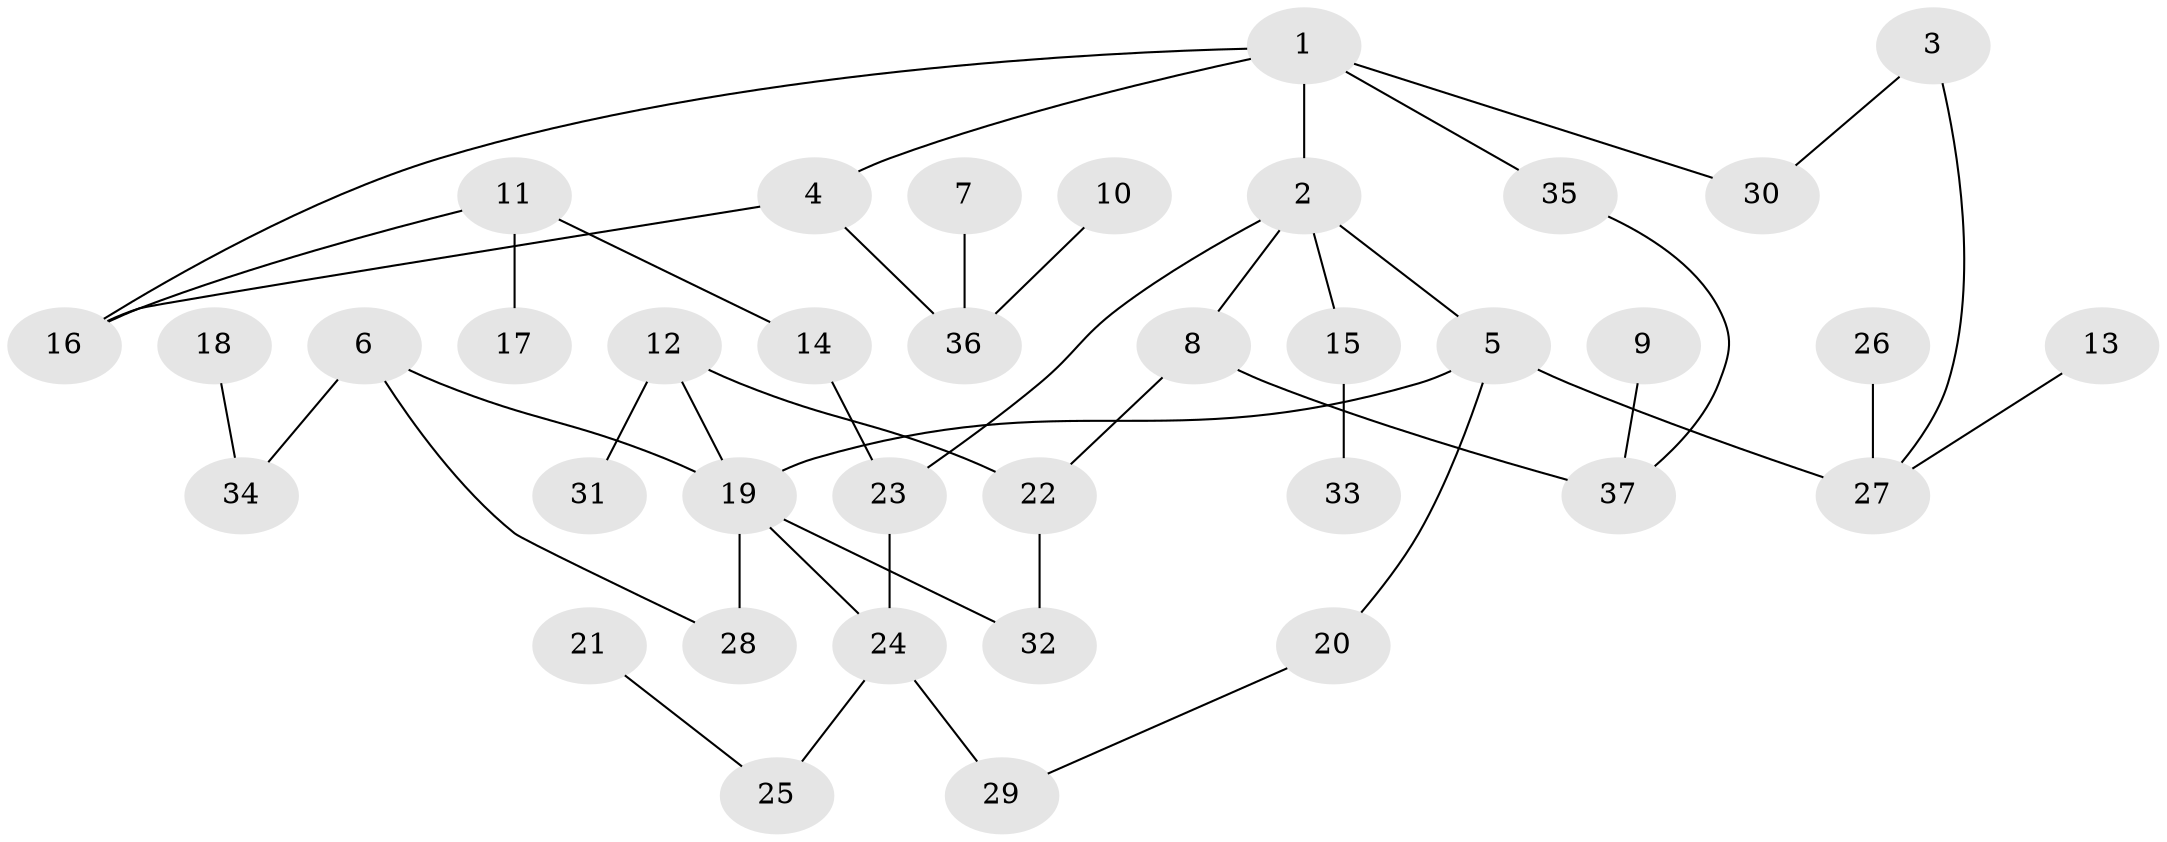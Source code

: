 // original degree distribution, {5: 0.06756756756756757, 6: 0.013513513513513514, 4: 0.12162162162162163, 8: 0.013513513513513514, 1: 0.43243243243243246, 3: 0.12162162162162163, 2: 0.22972972972972974}
// Generated by graph-tools (version 1.1) at 2025/45/03/06/25 01:45:09]
// undirected, 37 vertices, 45 edges
graph export_dot {
graph [start="1"]
  node [color=gray90,style=filled];
  1;
  2;
  3;
  4;
  5;
  6;
  7;
  8;
  9;
  10;
  11;
  12;
  13;
  14;
  15;
  16;
  17;
  18;
  19;
  20;
  21;
  22;
  23;
  24;
  25;
  26;
  27;
  28;
  29;
  30;
  31;
  32;
  33;
  34;
  35;
  36;
  37;
  1 -- 2 [weight=1.0];
  1 -- 4 [weight=1.0];
  1 -- 16 [weight=1.0];
  1 -- 30 [weight=1.0];
  1 -- 35 [weight=1.0];
  2 -- 5 [weight=1.0];
  2 -- 8 [weight=1.0];
  2 -- 15 [weight=1.0];
  2 -- 23 [weight=1.0];
  3 -- 27 [weight=1.0];
  3 -- 30 [weight=1.0];
  4 -- 16 [weight=1.0];
  4 -- 36 [weight=1.0];
  5 -- 19 [weight=1.0];
  5 -- 20 [weight=1.0];
  5 -- 27 [weight=2.0];
  6 -- 19 [weight=1.0];
  6 -- 28 [weight=1.0];
  6 -- 34 [weight=1.0];
  7 -- 36 [weight=1.0];
  8 -- 22 [weight=1.0];
  8 -- 37 [weight=2.0];
  9 -- 37 [weight=1.0];
  10 -- 36 [weight=1.0];
  11 -- 14 [weight=1.0];
  11 -- 16 [weight=1.0];
  11 -- 17 [weight=1.0];
  12 -- 19 [weight=1.0];
  12 -- 22 [weight=1.0];
  12 -- 31 [weight=1.0];
  13 -- 27 [weight=1.0];
  14 -- 23 [weight=1.0];
  15 -- 33 [weight=1.0];
  18 -- 34 [weight=1.0];
  19 -- 24 [weight=1.0];
  19 -- 28 [weight=1.0];
  19 -- 32 [weight=1.0];
  20 -- 29 [weight=1.0];
  21 -- 25 [weight=1.0];
  22 -- 32 [weight=1.0];
  23 -- 24 [weight=1.0];
  24 -- 25 [weight=1.0];
  24 -- 29 [weight=1.0];
  26 -- 27 [weight=1.0];
  35 -- 37 [weight=1.0];
}
